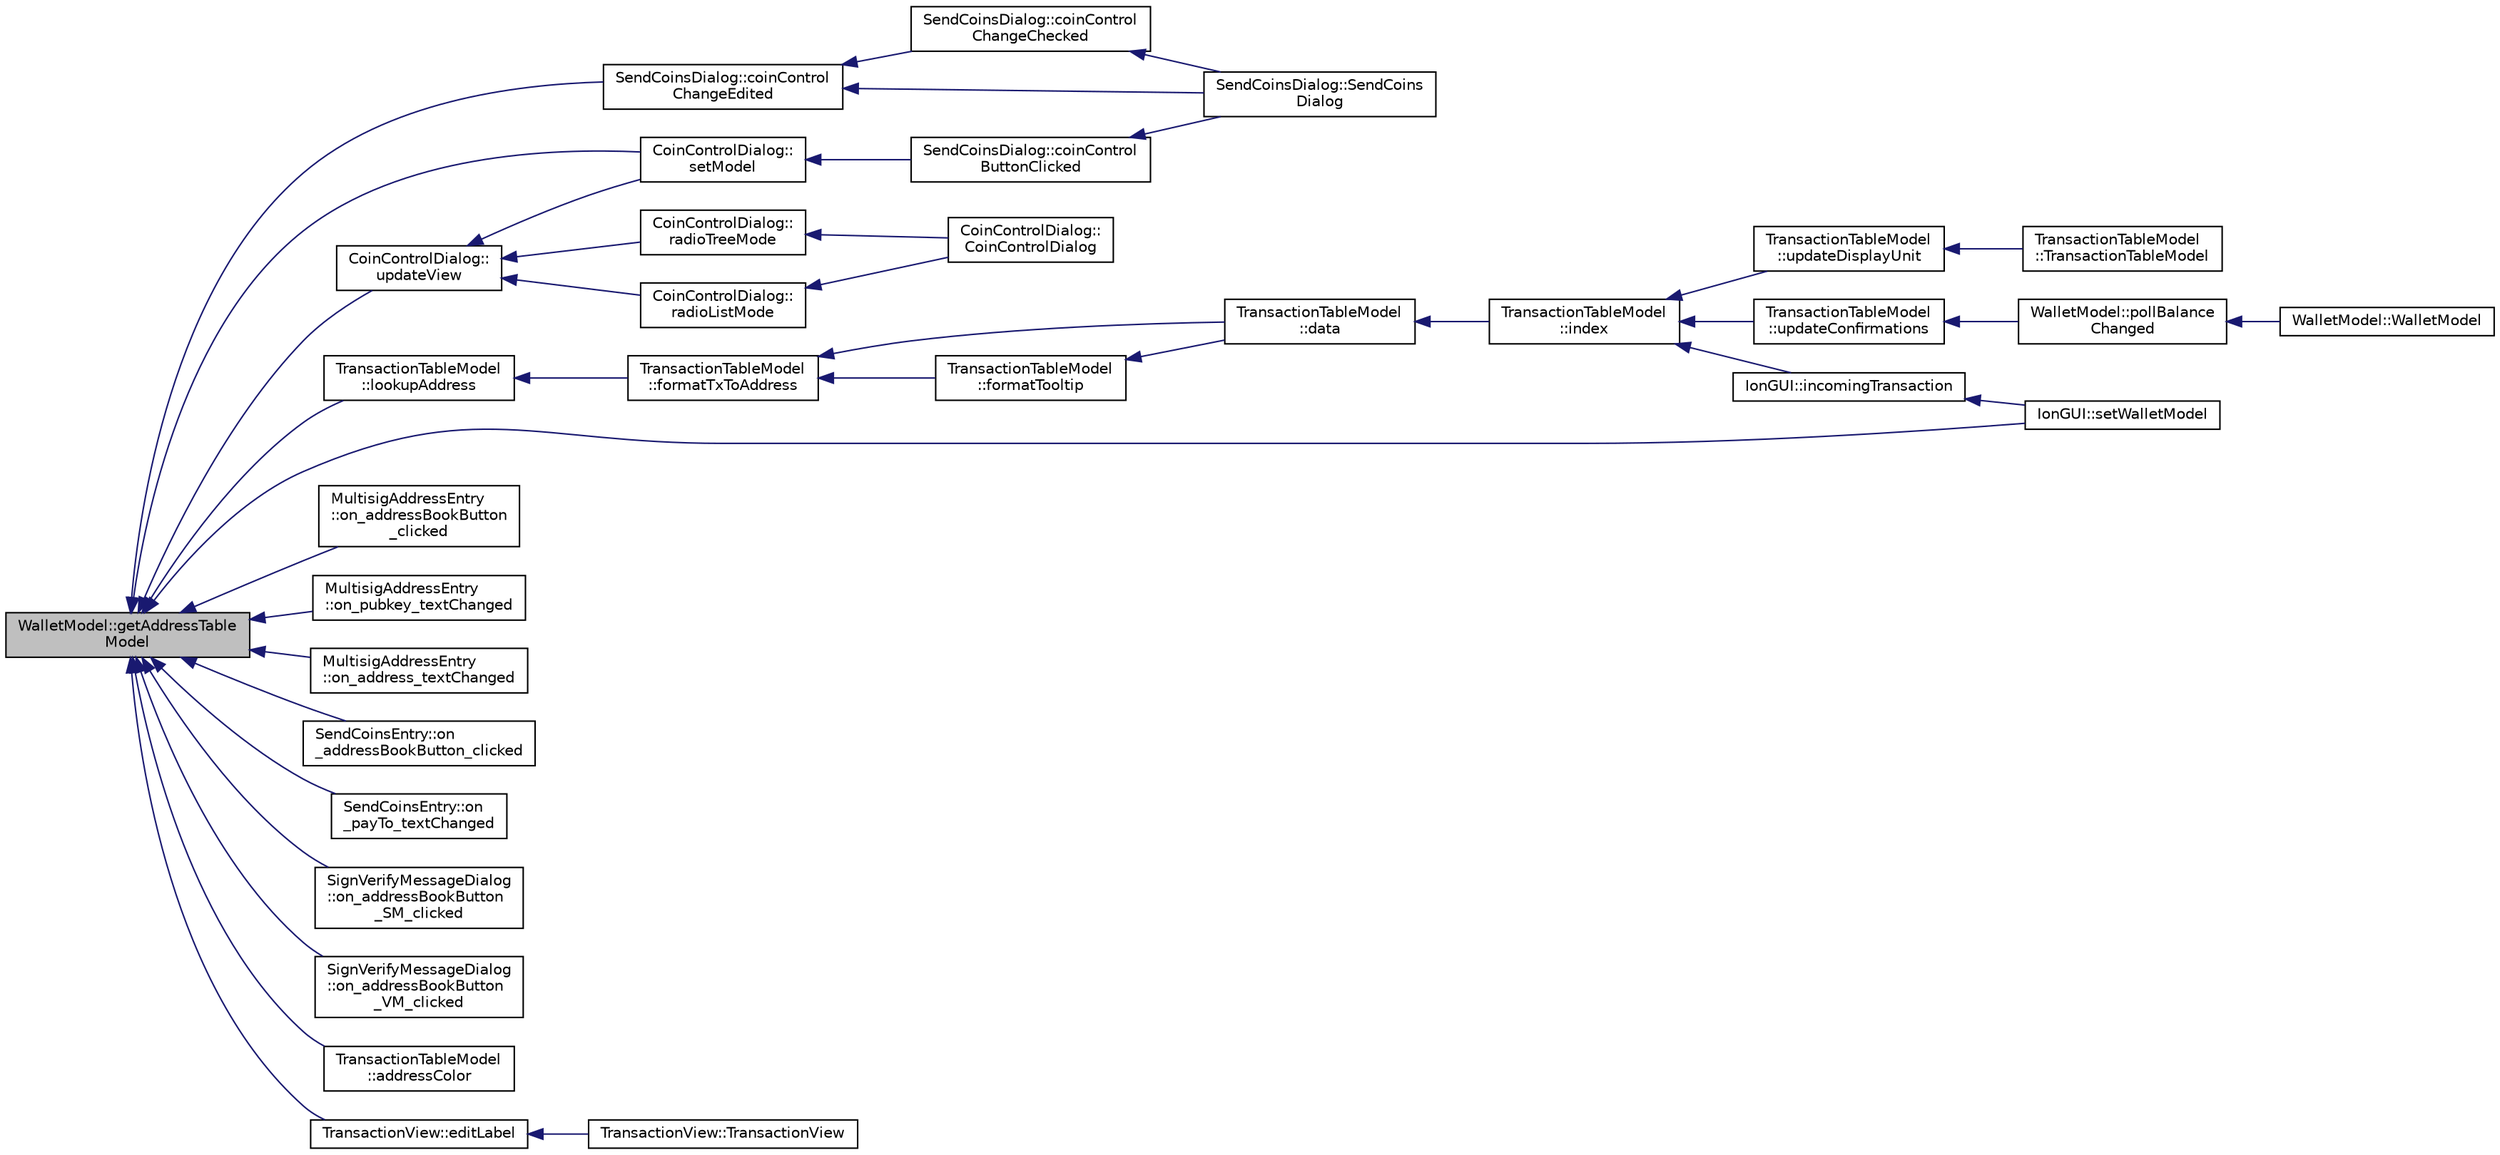 digraph "WalletModel::getAddressTableModel"
{
  edge [fontname="Helvetica",fontsize="10",labelfontname="Helvetica",labelfontsize="10"];
  node [fontname="Helvetica",fontsize="10",shape=record];
  rankdir="LR";
  Node210 [label="WalletModel::getAddressTable\lModel",height=0.2,width=0.4,color="black", fillcolor="grey75", style="filled", fontcolor="black"];
  Node210 -> Node211 [dir="back",color="midnightblue",fontsize="10",style="solid",fontname="Helvetica"];
  Node211 [label="CoinControlDialog::\lsetModel",height=0.2,width=0.4,color="black", fillcolor="white", style="filled",URL="$class_coin_control_dialog.html#a4c34a48574814089c54f763a22f5317a"];
  Node211 -> Node212 [dir="back",color="midnightblue",fontsize="10",style="solid",fontname="Helvetica"];
  Node212 [label="SendCoinsDialog::coinControl\lButtonClicked",height=0.2,width=0.4,color="black", fillcolor="white", style="filled",URL="$class_send_coins_dialog.html#a59d757d9e4bea5b380eb480fd79cfb49"];
  Node212 -> Node213 [dir="back",color="midnightblue",fontsize="10",style="solid",fontname="Helvetica"];
  Node213 [label="SendCoinsDialog::SendCoins\lDialog",height=0.2,width=0.4,color="black", fillcolor="white", style="filled",URL="$class_send_coins_dialog.html#a0df5bc29d1df68eda44826651afc595f"];
  Node210 -> Node214 [dir="back",color="midnightblue",fontsize="10",style="solid",fontname="Helvetica"];
  Node214 [label="CoinControlDialog::\lupdateView",height=0.2,width=0.4,color="black", fillcolor="white", style="filled",URL="$class_coin_control_dialog.html#aadea33050e5c1efd5eae8d2fcfa721f9"];
  Node214 -> Node211 [dir="back",color="midnightblue",fontsize="10",style="solid",fontname="Helvetica"];
  Node214 -> Node215 [dir="back",color="midnightblue",fontsize="10",style="solid",fontname="Helvetica"];
  Node215 [label="CoinControlDialog::\lradioTreeMode",height=0.2,width=0.4,color="black", fillcolor="white", style="filled",URL="$class_coin_control_dialog.html#a1990d478f3ffba666c358a4f1bd395ec"];
  Node215 -> Node216 [dir="back",color="midnightblue",fontsize="10",style="solid",fontname="Helvetica"];
  Node216 [label="CoinControlDialog::\lCoinControlDialog",height=0.2,width=0.4,color="black", fillcolor="white", style="filled",URL="$class_coin_control_dialog.html#a0945e59c25f956fdab199dbaf252eff5"];
  Node214 -> Node217 [dir="back",color="midnightblue",fontsize="10",style="solid",fontname="Helvetica"];
  Node217 [label="CoinControlDialog::\lradioListMode",height=0.2,width=0.4,color="black", fillcolor="white", style="filled",URL="$class_coin_control_dialog.html#a775c6d290cb63667a434b09072094533"];
  Node217 -> Node216 [dir="back",color="midnightblue",fontsize="10",style="solid",fontname="Helvetica"];
  Node210 -> Node218 [dir="back",color="midnightblue",fontsize="10",style="solid",fontname="Helvetica"];
  Node218 [label="IonGUI::setWalletModel",height=0.2,width=0.4,color="black", fillcolor="white", style="filled",URL="$class_ion_g_u_i.html#a37f87db65498b036d387c705a749c45d",tooltip="Set the wallet model. "];
  Node210 -> Node219 [dir="back",color="midnightblue",fontsize="10",style="solid",fontname="Helvetica"];
  Node219 [label="MultisigAddressEntry\l::on_addressBookButton\l_clicked",height=0.2,width=0.4,color="black", fillcolor="white", style="filled",URL="$class_multisig_address_entry.html#a6077acfd02d628465478c463c3024e6e"];
  Node210 -> Node220 [dir="back",color="midnightblue",fontsize="10",style="solid",fontname="Helvetica"];
  Node220 [label="MultisigAddressEntry\l::on_pubkey_textChanged",height=0.2,width=0.4,color="black", fillcolor="white", style="filled",URL="$class_multisig_address_entry.html#addaaabad7c692f4be0255d3969ccb6c0"];
  Node210 -> Node221 [dir="back",color="midnightblue",fontsize="10",style="solid",fontname="Helvetica"];
  Node221 [label="MultisigAddressEntry\l::on_address_textChanged",height=0.2,width=0.4,color="black", fillcolor="white", style="filled",URL="$class_multisig_address_entry.html#a0a0e76713ced1bab5e59dd81546a7de8"];
  Node210 -> Node222 [dir="back",color="midnightblue",fontsize="10",style="solid",fontname="Helvetica"];
  Node222 [label="SendCoinsDialog::coinControl\lChangeEdited",height=0.2,width=0.4,color="black", fillcolor="white", style="filled",URL="$class_send_coins_dialog.html#a1f419f2381bce2ae9b4a7bd140f25a4e"];
  Node222 -> Node213 [dir="back",color="midnightblue",fontsize="10",style="solid",fontname="Helvetica"];
  Node222 -> Node223 [dir="back",color="midnightblue",fontsize="10",style="solid",fontname="Helvetica"];
  Node223 [label="SendCoinsDialog::coinControl\lChangeChecked",height=0.2,width=0.4,color="black", fillcolor="white", style="filled",URL="$class_send_coins_dialog.html#a21224b0dedf14f7a6c05174bff9dea65"];
  Node223 -> Node213 [dir="back",color="midnightblue",fontsize="10",style="solid",fontname="Helvetica"];
  Node210 -> Node224 [dir="back",color="midnightblue",fontsize="10",style="solid",fontname="Helvetica"];
  Node224 [label="SendCoinsEntry::on\l_addressBookButton_clicked",height=0.2,width=0.4,color="black", fillcolor="white", style="filled",URL="$class_send_coins_entry.html#ac661741d286d9f3db32f78bd22125cb0"];
  Node210 -> Node225 [dir="back",color="midnightblue",fontsize="10",style="solid",fontname="Helvetica"];
  Node225 [label="SendCoinsEntry::on\l_payTo_textChanged",height=0.2,width=0.4,color="black", fillcolor="white", style="filled",URL="$class_send_coins_entry.html#a73088d2789e8ced5de3a0597fb1f30c5"];
  Node210 -> Node226 [dir="back",color="midnightblue",fontsize="10",style="solid",fontname="Helvetica"];
  Node226 [label="SignVerifyMessageDialog\l::on_addressBookButton\l_SM_clicked",height=0.2,width=0.4,color="black", fillcolor="white", style="filled",URL="$class_sign_verify_message_dialog.html#a792a3bd647958c8ae74286c5ab3cf205"];
  Node210 -> Node227 [dir="back",color="midnightblue",fontsize="10",style="solid",fontname="Helvetica"];
  Node227 [label="SignVerifyMessageDialog\l::on_addressBookButton\l_VM_clicked",height=0.2,width=0.4,color="black", fillcolor="white", style="filled",URL="$class_sign_verify_message_dialog.html#a90ceb00084c68da5e9c481ba0841d976"];
  Node210 -> Node228 [dir="back",color="midnightblue",fontsize="10",style="solid",fontname="Helvetica"];
  Node228 [label="TransactionTableModel\l::lookupAddress",height=0.2,width=0.4,color="black", fillcolor="white", style="filled",URL="$class_transaction_table_model.html#af13204a63b9901c0d9aeb9f43f915001"];
  Node228 -> Node229 [dir="back",color="midnightblue",fontsize="10",style="solid",fontname="Helvetica"];
  Node229 [label="TransactionTableModel\l::formatTxToAddress",height=0.2,width=0.4,color="black", fillcolor="white", style="filled",URL="$class_transaction_table_model.html#ada92bead83848f3ec231833e5964c27f"];
  Node229 -> Node230 [dir="back",color="midnightblue",fontsize="10",style="solid",fontname="Helvetica"];
  Node230 [label="TransactionTableModel\l::formatTooltip",height=0.2,width=0.4,color="black", fillcolor="white", style="filled",URL="$class_transaction_table_model.html#a535a0f50a4404a73194e02c3c09e13c0"];
  Node230 -> Node231 [dir="back",color="midnightblue",fontsize="10",style="solid",fontname="Helvetica"];
  Node231 [label="TransactionTableModel\l::data",height=0.2,width=0.4,color="black", fillcolor="white", style="filled",URL="$class_transaction_table_model.html#a02173c31b6014bff182e320217e30e10"];
  Node231 -> Node232 [dir="back",color="midnightblue",fontsize="10",style="solid",fontname="Helvetica"];
  Node232 [label="TransactionTableModel\l::index",height=0.2,width=0.4,color="black", fillcolor="white", style="filled",URL="$class_transaction_table_model.html#af3a9a49314f80268a77a704f7f028905"];
  Node232 -> Node233 [dir="back",color="midnightblue",fontsize="10",style="solid",fontname="Helvetica"];
  Node233 [label="IonGUI::incomingTransaction",height=0.2,width=0.4,color="black", fillcolor="white", style="filled",URL="$class_ion_g_u_i.html#acdb78c5d98fb4528bd0e9f5b9c5ad048",tooltip="Show incoming transaction notification for new transactions. "];
  Node233 -> Node218 [dir="back",color="midnightblue",fontsize="10",style="solid",fontname="Helvetica"];
  Node232 -> Node234 [dir="back",color="midnightblue",fontsize="10",style="solid",fontname="Helvetica"];
  Node234 [label="TransactionTableModel\l::updateConfirmations",height=0.2,width=0.4,color="black", fillcolor="white", style="filled",URL="$class_transaction_table_model.html#a5899d9eda6465bfb16d2846b6459567e"];
  Node234 -> Node235 [dir="back",color="midnightblue",fontsize="10",style="solid",fontname="Helvetica"];
  Node235 [label="WalletModel::pollBalance\lChanged",height=0.2,width=0.4,color="black", fillcolor="white", style="filled",URL="$class_wallet_model.html#a51469b2d95cfd4bc0a14ee456fca7b95"];
  Node235 -> Node236 [dir="back",color="midnightblue",fontsize="10",style="solid",fontname="Helvetica"];
  Node236 [label="WalletModel::WalletModel",height=0.2,width=0.4,color="black", fillcolor="white", style="filled",URL="$class_wallet_model.html#af50d9654d2f20e4e4f0789dcb64ad6b1"];
  Node232 -> Node237 [dir="back",color="midnightblue",fontsize="10",style="solid",fontname="Helvetica"];
  Node237 [label="TransactionTableModel\l::updateDisplayUnit",height=0.2,width=0.4,color="black", fillcolor="white", style="filled",URL="$class_transaction_table_model.html#a8b73ff7d72ec2dd69790bc61bbe8575e"];
  Node237 -> Node238 [dir="back",color="midnightblue",fontsize="10",style="solid",fontname="Helvetica"];
  Node238 [label="TransactionTableModel\l::TransactionTableModel",height=0.2,width=0.4,color="black", fillcolor="white", style="filled",URL="$class_transaction_table_model.html#a6c10b7cab9804eee6df9e049a978dc62"];
  Node229 -> Node231 [dir="back",color="midnightblue",fontsize="10",style="solid",fontname="Helvetica"];
  Node210 -> Node239 [dir="back",color="midnightblue",fontsize="10",style="solid",fontname="Helvetica"];
  Node239 [label="TransactionTableModel\l::addressColor",height=0.2,width=0.4,color="black", fillcolor="white", style="filled",URL="$class_transaction_table_model.html#a4350aca09ceca354956d9a00514c627a"];
  Node210 -> Node240 [dir="back",color="midnightblue",fontsize="10",style="solid",fontname="Helvetica"];
  Node240 [label="TransactionView::editLabel",height=0.2,width=0.4,color="black", fillcolor="white", style="filled",URL="$class_transaction_view.html#a18817639384e53f94fc1ad956d7263d9"];
  Node240 -> Node241 [dir="back",color="midnightblue",fontsize="10",style="solid",fontname="Helvetica"];
  Node241 [label="TransactionView::TransactionView",height=0.2,width=0.4,color="black", fillcolor="white", style="filled",URL="$class_transaction_view.html#a0c5e8b90206b4e8b8bf68dd7e319798f"];
}
